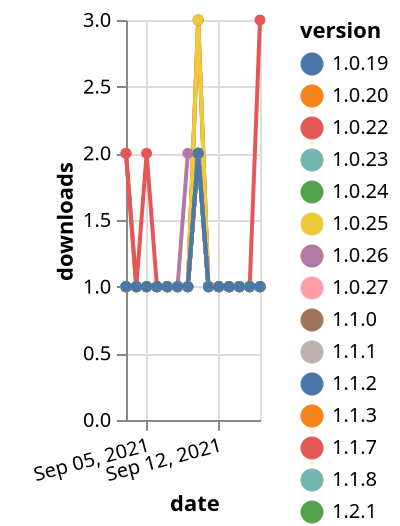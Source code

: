 {"$schema": "https://vega.github.io/schema/vega-lite/v5.json", "description": "A simple bar chart with embedded data.", "data": {"values": [{"date": "2021-09-03", "total": 200, "delta": 1, "version": "1.0.25"}, {"date": "2021-09-04", "total": 201, "delta": 1, "version": "1.0.25"}, {"date": "2021-09-05", "total": 202, "delta": 1, "version": "1.0.25"}, {"date": "2021-09-06", "total": 203, "delta": 1, "version": "1.0.25"}, {"date": "2021-09-07", "total": 204, "delta": 1, "version": "1.0.25"}, {"date": "2021-09-08", "total": 205, "delta": 1, "version": "1.0.25"}, {"date": "2021-09-09", "total": 206, "delta": 1, "version": "1.0.25"}, {"date": "2021-09-10", "total": 208, "delta": 2, "version": "1.0.25"}, {"date": "2021-09-11", "total": 209, "delta": 1, "version": "1.0.25"}, {"date": "2021-09-12", "total": 210, "delta": 1, "version": "1.0.25"}, {"date": "2021-09-13", "total": 211, "delta": 1, "version": "1.0.25"}, {"date": "2021-09-14", "total": 212, "delta": 1, "version": "1.0.25"}, {"date": "2021-09-15", "total": 213, "delta": 1, "version": "1.0.25"}, {"date": "2021-09-16", "total": 214, "delta": 1, "version": "1.0.25"}, {"date": "2021-09-03", "total": 202, "delta": 1, "version": "1.1.0"}, {"date": "2021-09-04", "total": 203, "delta": 1, "version": "1.1.0"}, {"date": "2021-09-05", "total": 204, "delta": 1, "version": "1.1.0"}, {"date": "2021-09-06", "total": 205, "delta": 1, "version": "1.1.0"}, {"date": "2021-09-07", "total": 206, "delta": 1, "version": "1.1.0"}, {"date": "2021-09-08", "total": 207, "delta": 1, "version": "1.1.0"}, {"date": "2021-09-09", "total": 208, "delta": 1, "version": "1.1.0"}, {"date": "2021-09-10", "total": 210, "delta": 2, "version": "1.1.0"}, {"date": "2021-09-11", "total": 211, "delta": 1, "version": "1.1.0"}, {"date": "2021-09-12", "total": 212, "delta": 1, "version": "1.1.0"}, {"date": "2021-09-13", "total": 213, "delta": 1, "version": "1.1.0"}, {"date": "2021-09-14", "total": 214, "delta": 1, "version": "1.1.0"}, {"date": "2021-09-15", "total": 215, "delta": 1, "version": "1.1.0"}, {"date": "2021-09-16", "total": 216, "delta": 1, "version": "1.1.0"}, {"date": "2021-09-03", "total": 188, "delta": 1, "version": "1.1.3"}, {"date": "2021-09-04", "total": 189, "delta": 1, "version": "1.1.3"}, {"date": "2021-09-05", "total": 190, "delta": 1, "version": "1.1.3"}, {"date": "2021-09-06", "total": 191, "delta": 1, "version": "1.1.3"}, {"date": "2021-09-07", "total": 192, "delta": 1, "version": "1.1.3"}, {"date": "2021-09-08", "total": 193, "delta": 1, "version": "1.1.3"}, {"date": "2021-09-09", "total": 194, "delta": 1, "version": "1.1.3"}, {"date": "2021-09-10", "total": 196, "delta": 2, "version": "1.1.3"}, {"date": "2021-09-11", "total": 197, "delta": 1, "version": "1.1.3"}, {"date": "2021-09-12", "total": 198, "delta": 1, "version": "1.1.3"}, {"date": "2021-09-13", "total": 199, "delta": 1, "version": "1.1.3"}, {"date": "2021-09-14", "total": 200, "delta": 1, "version": "1.1.3"}, {"date": "2021-09-15", "total": 201, "delta": 1, "version": "1.1.3"}, {"date": "2021-09-16", "total": 202, "delta": 1, "version": "1.1.3"}, {"date": "2021-09-03", "total": 168, "delta": 1, "version": "1.2.14"}, {"date": "2021-09-04", "total": 169, "delta": 1, "version": "1.2.14"}, {"date": "2021-09-05", "total": 170, "delta": 1, "version": "1.2.14"}, {"date": "2021-09-06", "total": 171, "delta": 1, "version": "1.2.14"}, {"date": "2021-09-07", "total": 172, "delta": 1, "version": "1.2.14"}, {"date": "2021-09-08", "total": 173, "delta": 1, "version": "1.2.14"}, {"date": "2021-09-09", "total": 174, "delta": 1, "version": "1.2.14"}, {"date": "2021-09-10", "total": 176, "delta": 2, "version": "1.2.14"}, {"date": "2021-09-11", "total": 177, "delta": 1, "version": "1.2.14"}, {"date": "2021-09-12", "total": 178, "delta": 1, "version": "1.2.14"}, {"date": "2021-09-13", "total": 179, "delta": 1, "version": "1.2.14"}, {"date": "2021-09-14", "total": 180, "delta": 1, "version": "1.2.14"}, {"date": "2021-09-15", "total": 181, "delta": 1, "version": "1.2.14"}, {"date": "2021-09-16", "total": 182, "delta": 1, "version": "1.2.14"}, {"date": "2021-09-03", "total": 339, "delta": 1, "version": "1.0.20"}, {"date": "2021-09-04", "total": 340, "delta": 1, "version": "1.0.20"}, {"date": "2021-09-05", "total": 341, "delta": 1, "version": "1.0.20"}, {"date": "2021-09-06", "total": 342, "delta": 1, "version": "1.0.20"}, {"date": "2021-09-07", "total": 343, "delta": 1, "version": "1.0.20"}, {"date": "2021-09-08", "total": 344, "delta": 1, "version": "1.0.20"}, {"date": "2021-09-09", "total": 345, "delta": 1, "version": "1.0.20"}, {"date": "2021-09-10", "total": 348, "delta": 3, "version": "1.0.20"}, {"date": "2021-09-11", "total": 349, "delta": 1, "version": "1.0.20"}, {"date": "2021-09-12", "total": 350, "delta": 1, "version": "1.0.20"}, {"date": "2021-09-13", "total": 351, "delta": 1, "version": "1.0.20"}, {"date": "2021-09-14", "total": 352, "delta": 1, "version": "1.0.20"}, {"date": "2021-09-15", "total": 353, "delta": 1, "version": "1.0.20"}, {"date": "2021-09-16", "total": 354, "delta": 1, "version": "1.0.20"}, {"date": "2021-09-03", "total": 184, "delta": 1, "version": "1.2.9"}, {"date": "2021-09-04", "total": 185, "delta": 1, "version": "1.2.9"}, {"date": "2021-09-05", "total": 186, "delta": 1, "version": "1.2.9"}, {"date": "2021-09-06", "total": 187, "delta": 1, "version": "1.2.9"}, {"date": "2021-09-07", "total": 188, "delta": 1, "version": "1.2.9"}, {"date": "2021-09-08", "total": 189, "delta": 1, "version": "1.2.9"}, {"date": "2021-09-09", "total": 190, "delta": 1, "version": "1.2.9"}, {"date": "2021-09-10", "total": 192, "delta": 2, "version": "1.2.9"}, {"date": "2021-09-11", "total": 193, "delta": 1, "version": "1.2.9"}, {"date": "2021-09-12", "total": 194, "delta": 1, "version": "1.2.9"}, {"date": "2021-09-13", "total": 195, "delta": 1, "version": "1.2.9"}, {"date": "2021-09-14", "total": 196, "delta": 1, "version": "1.2.9"}, {"date": "2021-09-15", "total": 197, "delta": 1, "version": "1.2.9"}, {"date": "2021-09-16", "total": 198, "delta": 1, "version": "1.2.9"}, {"date": "2021-09-03", "total": 189, "delta": 1, "version": "1.1.8"}, {"date": "2021-09-04", "total": 190, "delta": 1, "version": "1.1.8"}, {"date": "2021-09-05", "total": 191, "delta": 1, "version": "1.1.8"}, {"date": "2021-09-06", "total": 192, "delta": 1, "version": "1.1.8"}, {"date": "2021-09-07", "total": 193, "delta": 1, "version": "1.1.8"}, {"date": "2021-09-08", "total": 194, "delta": 1, "version": "1.1.8"}, {"date": "2021-09-09", "total": 195, "delta": 1, "version": "1.1.8"}, {"date": "2021-09-10", "total": 197, "delta": 2, "version": "1.1.8"}, {"date": "2021-09-11", "total": 198, "delta": 1, "version": "1.1.8"}, {"date": "2021-09-12", "total": 199, "delta": 1, "version": "1.1.8"}, {"date": "2021-09-13", "total": 200, "delta": 1, "version": "1.1.8"}, {"date": "2021-09-14", "total": 201, "delta": 1, "version": "1.1.8"}, {"date": "2021-09-15", "total": 202, "delta": 1, "version": "1.1.8"}, {"date": "2021-09-16", "total": 203, "delta": 1, "version": "1.1.8"}, {"date": "2021-09-03", "total": 205, "delta": 1, "version": "1.0.19"}, {"date": "2021-09-04", "total": 206, "delta": 1, "version": "1.0.19"}, {"date": "2021-09-05", "total": 207, "delta": 1, "version": "1.0.19"}, {"date": "2021-09-06", "total": 208, "delta": 1, "version": "1.0.19"}, {"date": "2021-09-07", "total": 209, "delta": 1, "version": "1.0.19"}, {"date": "2021-09-08", "total": 210, "delta": 1, "version": "1.0.19"}, {"date": "2021-09-09", "total": 211, "delta": 1, "version": "1.0.19"}, {"date": "2021-09-10", "total": 213, "delta": 2, "version": "1.0.19"}, {"date": "2021-09-11", "total": 214, "delta": 1, "version": "1.0.19"}, {"date": "2021-09-12", "total": 215, "delta": 1, "version": "1.0.19"}, {"date": "2021-09-13", "total": 216, "delta": 1, "version": "1.0.19"}, {"date": "2021-09-14", "total": 217, "delta": 1, "version": "1.0.19"}, {"date": "2021-09-15", "total": 218, "delta": 1, "version": "1.0.19"}, {"date": "2021-09-16", "total": 219, "delta": 1, "version": "1.0.19"}, {"date": "2021-09-03", "total": 194, "delta": 1, "version": "1.0.24"}, {"date": "2021-09-04", "total": 195, "delta": 1, "version": "1.0.24"}, {"date": "2021-09-05", "total": 196, "delta": 1, "version": "1.0.24"}, {"date": "2021-09-06", "total": 197, "delta": 1, "version": "1.0.24"}, {"date": "2021-09-07", "total": 198, "delta": 1, "version": "1.0.24"}, {"date": "2021-09-08", "total": 199, "delta": 1, "version": "1.0.24"}, {"date": "2021-09-09", "total": 200, "delta": 1, "version": "1.0.24"}, {"date": "2021-09-10", "total": 202, "delta": 2, "version": "1.0.24"}, {"date": "2021-09-11", "total": 203, "delta": 1, "version": "1.0.24"}, {"date": "2021-09-12", "total": 204, "delta": 1, "version": "1.0.24"}, {"date": "2021-09-13", "total": 205, "delta": 1, "version": "1.0.24"}, {"date": "2021-09-14", "total": 206, "delta": 1, "version": "1.0.24"}, {"date": "2021-09-15", "total": 207, "delta": 1, "version": "1.0.24"}, {"date": "2021-09-16", "total": 208, "delta": 1, "version": "1.0.24"}, {"date": "2021-09-03", "total": 187, "delta": 1, "version": "1.1.7"}, {"date": "2021-09-04", "total": 188, "delta": 1, "version": "1.1.7"}, {"date": "2021-09-05", "total": 189, "delta": 1, "version": "1.1.7"}, {"date": "2021-09-06", "total": 190, "delta": 1, "version": "1.1.7"}, {"date": "2021-09-07", "total": 191, "delta": 1, "version": "1.1.7"}, {"date": "2021-09-08", "total": 192, "delta": 1, "version": "1.1.7"}, {"date": "2021-09-09", "total": 193, "delta": 1, "version": "1.1.7"}, {"date": "2021-09-10", "total": 195, "delta": 2, "version": "1.1.7"}, {"date": "2021-09-11", "total": 196, "delta": 1, "version": "1.1.7"}, {"date": "2021-09-12", "total": 197, "delta": 1, "version": "1.1.7"}, {"date": "2021-09-13", "total": 198, "delta": 1, "version": "1.1.7"}, {"date": "2021-09-14", "total": 199, "delta": 1, "version": "1.1.7"}, {"date": "2021-09-15", "total": 200, "delta": 1, "version": "1.1.7"}, {"date": "2021-09-16", "total": 201, "delta": 1, "version": "1.1.7"}, {"date": "2021-09-03", "total": 191, "delta": 2, "version": "1.2.19"}, {"date": "2021-09-04", "total": 192, "delta": 1, "version": "1.2.19"}, {"date": "2021-09-05", "total": 194, "delta": 2, "version": "1.2.19"}, {"date": "2021-09-06", "total": 195, "delta": 1, "version": "1.2.19"}, {"date": "2021-09-07", "total": 196, "delta": 1, "version": "1.2.19"}, {"date": "2021-09-08", "total": 197, "delta": 1, "version": "1.2.19"}, {"date": "2021-09-09", "total": 198, "delta": 1, "version": "1.2.19"}, {"date": "2021-09-10", "total": 201, "delta": 3, "version": "1.2.19"}, {"date": "2021-09-11", "total": 202, "delta": 1, "version": "1.2.19"}, {"date": "2021-09-12", "total": 203, "delta": 1, "version": "1.2.19"}, {"date": "2021-09-13", "total": 204, "delta": 1, "version": "1.2.19"}, {"date": "2021-09-14", "total": 205, "delta": 1, "version": "1.2.19"}, {"date": "2021-09-15", "total": 206, "delta": 1, "version": "1.2.19"}, {"date": "2021-09-16", "total": 209, "delta": 3, "version": "1.2.19"}, {"date": "2021-09-03", "total": 202, "delta": 1, "version": "1.0.26"}, {"date": "2021-09-04", "total": 203, "delta": 1, "version": "1.0.26"}, {"date": "2021-09-05", "total": 204, "delta": 1, "version": "1.0.26"}, {"date": "2021-09-06", "total": 205, "delta": 1, "version": "1.0.26"}, {"date": "2021-09-07", "total": 206, "delta": 1, "version": "1.0.26"}, {"date": "2021-09-08", "total": 207, "delta": 1, "version": "1.0.26"}, {"date": "2021-09-09", "total": 209, "delta": 2, "version": "1.0.26"}, {"date": "2021-09-10", "total": 211, "delta": 2, "version": "1.0.26"}, {"date": "2021-09-11", "total": 212, "delta": 1, "version": "1.0.26"}, {"date": "2021-09-12", "total": 213, "delta": 1, "version": "1.0.26"}, {"date": "2021-09-13", "total": 214, "delta": 1, "version": "1.0.26"}, {"date": "2021-09-14", "total": 215, "delta": 1, "version": "1.0.26"}, {"date": "2021-09-15", "total": 216, "delta": 1, "version": "1.0.26"}, {"date": "2021-09-16", "total": 217, "delta": 1, "version": "1.0.26"}, {"date": "2021-09-03", "total": 265, "delta": 1, "version": "1.2.10"}, {"date": "2021-09-04", "total": 266, "delta": 1, "version": "1.2.10"}, {"date": "2021-09-05", "total": 267, "delta": 1, "version": "1.2.10"}, {"date": "2021-09-06", "total": 268, "delta": 1, "version": "1.2.10"}, {"date": "2021-09-07", "total": 269, "delta": 1, "version": "1.2.10"}, {"date": "2021-09-08", "total": 270, "delta": 1, "version": "1.2.10"}, {"date": "2021-09-09", "total": 271, "delta": 1, "version": "1.2.10"}, {"date": "2021-09-10", "total": 274, "delta": 3, "version": "1.2.10"}, {"date": "2021-09-11", "total": 275, "delta": 1, "version": "1.2.10"}, {"date": "2021-09-12", "total": 276, "delta": 1, "version": "1.2.10"}, {"date": "2021-09-13", "total": 277, "delta": 1, "version": "1.2.10"}, {"date": "2021-09-14", "total": 278, "delta": 1, "version": "1.2.10"}, {"date": "2021-09-15", "total": 279, "delta": 1, "version": "1.2.10"}, {"date": "2021-09-16", "total": 280, "delta": 1, "version": "1.2.10"}, {"date": "2021-09-03", "total": 176, "delta": 1, "version": "1.2.3"}, {"date": "2021-09-04", "total": 177, "delta": 1, "version": "1.2.3"}, {"date": "2021-09-05", "total": 178, "delta": 1, "version": "1.2.3"}, {"date": "2021-09-06", "total": 179, "delta": 1, "version": "1.2.3"}, {"date": "2021-09-07", "total": 180, "delta": 1, "version": "1.2.3"}, {"date": "2021-09-08", "total": 181, "delta": 1, "version": "1.2.3"}, {"date": "2021-09-09", "total": 182, "delta": 1, "version": "1.2.3"}, {"date": "2021-09-10", "total": 184, "delta": 2, "version": "1.2.3"}, {"date": "2021-09-11", "total": 185, "delta": 1, "version": "1.2.3"}, {"date": "2021-09-12", "total": 186, "delta": 1, "version": "1.2.3"}, {"date": "2021-09-13", "total": 187, "delta": 1, "version": "1.2.3"}, {"date": "2021-09-14", "total": 188, "delta": 1, "version": "1.2.3"}, {"date": "2021-09-15", "total": 189, "delta": 1, "version": "1.2.3"}, {"date": "2021-09-16", "total": 190, "delta": 1, "version": "1.2.3"}, {"date": "2021-09-03", "total": 202, "delta": 1, "version": "1.0.27"}, {"date": "2021-09-04", "total": 203, "delta": 1, "version": "1.0.27"}, {"date": "2021-09-05", "total": 204, "delta": 1, "version": "1.0.27"}, {"date": "2021-09-06", "total": 205, "delta": 1, "version": "1.0.27"}, {"date": "2021-09-07", "total": 206, "delta": 1, "version": "1.0.27"}, {"date": "2021-09-08", "total": 207, "delta": 1, "version": "1.0.27"}, {"date": "2021-09-09", "total": 208, "delta": 1, "version": "1.0.27"}, {"date": "2021-09-10", "total": 210, "delta": 2, "version": "1.0.27"}, {"date": "2021-09-11", "total": 211, "delta": 1, "version": "1.0.27"}, {"date": "2021-09-12", "total": 212, "delta": 1, "version": "1.0.27"}, {"date": "2021-09-13", "total": 213, "delta": 1, "version": "1.0.27"}, {"date": "2021-09-14", "total": 214, "delta": 1, "version": "1.0.27"}, {"date": "2021-09-15", "total": 215, "delta": 1, "version": "1.0.27"}, {"date": "2021-09-16", "total": 216, "delta": 1, "version": "1.0.27"}, {"date": "2021-09-03", "total": 183, "delta": 1, "version": "1.1.2"}, {"date": "2021-09-04", "total": 184, "delta": 1, "version": "1.1.2"}, {"date": "2021-09-05", "total": 185, "delta": 1, "version": "1.1.2"}, {"date": "2021-09-06", "total": 186, "delta": 1, "version": "1.1.2"}, {"date": "2021-09-07", "total": 187, "delta": 1, "version": "1.1.2"}, {"date": "2021-09-08", "total": 188, "delta": 1, "version": "1.1.2"}, {"date": "2021-09-09", "total": 189, "delta": 1, "version": "1.1.2"}, {"date": "2021-09-10", "total": 191, "delta": 2, "version": "1.1.2"}, {"date": "2021-09-11", "total": 192, "delta": 1, "version": "1.1.2"}, {"date": "2021-09-12", "total": 193, "delta": 1, "version": "1.1.2"}, {"date": "2021-09-13", "total": 194, "delta": 1, "version": "1.1.2"}, {"date": "2021-09-14", "total": 195, "delta": 1, "version": "1.1.2"}, {"date": "2021-09-15", "total": 196, "delta": 1, "version": "1.1.2"}, {"date": "2021-09-16", "total": 197, "delta": 1, "version": "1.1.2"}, {"date": "2021-09-03", "total": 141, "delta": 1, "version": "1.2.18"}, {"date": "2021-09-04", "total": 142, "delta": 1, "version": "1.2.18"}, {"date": "2021-09-05", "total": 143, "delta": 1, "version": "1.2.18"}, {"date": "2021-09-06", "total": 144, "delta": 1, "version": "1.2.18"}, {"date": "2021-09-07", "total": 145, "delta": 1, "version": "1.2.18"}, {"date": "2021-09-08", "total": 146, "delta": 1, "version": "1.2.18"}, {"date": "2021-09-09", "total": 147, "delta": 1, "version": "1.2.18"}, {"date": "2021-09-10", "total": 149, "delta": 2, "version": "1.2.18"}, {"date": "2021-09-11", "total": 150, "delta": 1, "version": "1.2.18"}, {"date": "2021-09-12", "total": 151, "delta": 1, "version": "1.2.18"}, {"date": "2021-09-13", "total": 152, "delta": 1, "version": "1.2.18"}, {"date": "2021-09-14", "total": 153, "delta": 1, "version": "1.2.18"}, {"date": "2021-09-15", "total": 154, "delta": 1, "version": "1.2.18"}, {"date": "2021-09-16", "total": 155, "delta": 1, "version": "1.2.18"}, {"date": "2021-09-03", "total": 189, "delta": 1, "version": "1.0.23"}, {"date": "2021-09-04", "total": 190, "delta": 1, "version": "1.0.23"}, {"date": "2021-09-05", "total": 191, "delta": 1, "version": "1.0.23"}, {"date": "2021-09-06", "total": 192, "delta": 1, "version": "1.0.23"}, {"date": "2021-09-07", "total": 193, "delta": 1, "version": "1.0.23"}, {"date": "2021-09-08", "total": 194, "delta": 1, "version": "1.0.23"}, {"date": "2021-09-09", "total": 195, "delta": 1, "version": "1.0.23"}, {"date": "2021-09-10", "total": 197, "delta": 2, "version": "1.0.23"}, {"date": "2021-09-11", "total": 198, "delta": 1, "version": "1.0.23"}, {"date": "2021-09-12", "total": 199, "delta": 1, "version": "1.0.23"}, {"date": "2021-09-13", "total": 200, "delta": 1, "version": "1.0.23"}, {"date": "2021-09-14", "total": 201, "delta": 1, "version": "1.0.23"}, {"date": "2021-09-15", "total": 202, "delta": 1, "version": "1.0.23"}, {"date": "2021-09-16", "total": 203, "delta": 1, "version": "1.0.23"}, {"date": "2021-09-03", "total": 179, "delta": 1, "version": "1.2.12"}, {"date": "2021-09-04", "total": 180, "delta": 1, "version": "1.2.12"}, {"date": "2021-09-05", "total": 181, "delta": 1, "version": "1.2.12"}, {"date": "2021-09-06", "total": 182, "delta": 1, "version": "1.2.12"}, {"date": "2021-09-07", "total": 183, "delta": 1, "version": "1.2.12"}, {"date": "2021-09-08", "total": 184, "delta": 1, "version": "1.2.12"}, {"date": "2021-09-09", "total": 185, "delta": 1, "version": "1.2.12"}, {"date": "2021-09-10", "total": 187, "delta": 2, "version": "1.2.12"}, {"date": "2021-09-11", "total": 188, "delta": 1, "version": "1.2.12"}, {"date": "2021-09-12", "total": 189, "delta": 1, "version": "1.2.12"}, {"date": "2021-09-13", "total": 190, "delta": 1, "version": "1.2.12"}, {"date": "2021-09-14", "total": 191, "delta": 1, "version": "1.2.12"}, {"date": "2021-09-15", "total": 192, "delta": 1, "version": "1.2.12"}, {"date": "2021-09-16", "total": 193, "delta": 1, "version": "1.2.12"}, {"date": "2021-09-03", "total": 180, "delta": 1, "version": "1.2.1"}, {"date": "2021-09-04", "total": 181, "delta": 1, "version": "1.2.1"}, {"date": "2021-09-05", "total": 182, "delta": 1, "version": "1.2.1"}, {"date": "2021-09-06", "total": 183, "delta": 1, "version": "1.2.1"}, {"date": "2021-09-07", "total": 184, "delta": 1, "version": "1.2.1"}, {"date": "2021-09-08", "total": 185, "delta": 1, "version": "1.2.1"}, {"date": "2021-09-09", "total": 186, "delta": 1, "version": "1.2.1"}, {"date": "2021-09-10", "total": 188, "delta": 2, "version": "1.2.1"}, {"date": "2021-09-11", "total": 189, "delta": 1, "version": "1.2.1"}, {"date": "2021-09-12", "total": 190, "delta": 1, "version": "1.2.1"}, {"date": "2021-09-13", "total": 191, "delta": 1, "version": "1.2.1"}, {"date": "2021-09-14", "total": 192, "delta": 1, "version": "1.2.1"}, {"date": "2021-09-15", "total": 193, "delta": 1, "version": "1.2.1"}, {"date": "2021-09-16", "total": 194, "delta": 1, "version": "1.2.1"}, {"date": "2021-09-03", "total": 139, "delta": 1, "version": "1.2.15"}, {"date": "2021-09-04", "total": 140, "delta": 1, "version": "1.2.15"}, {"date": "2021-09-05", "total": 141, "delta": 1, "version": "1.2.15"}, {"date": "2021-09-06", "total": 142, "delta": 1, "version": "1.2.15"}, {"date": "2021-09-07", "total": 143, "delta": 1, "version": "1.2.15"}, {"date": "2021-09-08", "total": 144, "delta": 1, "version": "1.2.15"}, {"date": "2021-09-09", "total": 145, "delta": 1, "version": "1.2.15"}, {"date": "2021-09-10", "total": 147, "delta": 2, "version": "1.2.15"}, {"date": "2021-09-11", "total": 148, "delta": 1, "version": "1.2.15"}, {"date": "2021-09-12", "total": 149, "delta": 1, "version": "1.2.15"}, {"date": "2021-09-13", "total": 150, "delta": 1, "version": "1.2.15"}, {"date": "2021-09-14", "total": 151, "delta": 1, "version": "1.2.15"}, {"date": "2021-09-15", "total": 152, "delta": 1, "version": "1.2.15"}, {"date": "2021-09-16", "total": 153, "delta": 1, "version": "1.2.15"}, {"date": "2021-09-03", "total": 199, "delta": 2, "version": "1.0.22"}, {"date": "2021-09-04", "total": 200, "delta": 1, "version": "1.0.22"}, {"date": "2021-09-05", "total": 201, "delta": 1, "version": "1.0.22"}, {"date": "2021-09-06", "total": 202, "delta": 1, "version": "1.0.22"}, {"date": "2021-09-07", "total": 203, "delta": 1, "version": "1.0.22"}, {"date": "2021-09-08", "total": 204, "delta": 1, "version": "1.0.22"}, {"date": "2021-09-09", "total": 205, "delta": 1, "version": "1.0.22"}, {"date": "2021-09-10", "total": 207, "delta": 2, "version": "1.0.22"}, {"date": "2021-09-11", "total": 208, "delta": 1, "version": "1.0.22"}, {"date": "2021-09-12", "total": 209, "delta": 1, "version": "1.0.22"}, {"date": "2021-09-13", "total": 210, "delta": 1, "version": "1.0.22"}, {"date": "2021-09-14", "total": 211, "delta": 1, "version": "1.0.22"}, {"date": "2021-09-15", "total": 212, "delta": 1, "version": "1.0.22"}, {"date": "2021-09-16", "total": 213, "delta": 1, "version": "1.0.22"}, {"date": "2021-09-03", "total": 169, "delta": 1, "version": "1.2.6"}, {"date": "2021-09-04", "total": 170, "delta": 1, "version": "1.2.6"}, {"date": "2021-09-05", "total": 171, "delta": 1, "version": "1.2.6"}, {"date": "2021-09-06", "total": 172, "delta": 1, "version": "1.2.6"}, {"date": "2021-09-07", "total": 173, "delta": 1, "version": "1.2.6"}, {"date": "2021-09-08", "total": 174, "delta": 1, "version": "1.2.6"}, {"date": "2021-09-09", "total": 175, "delta": 1, "version": "1.2.6"}, {"date": "2021-09-10", "total": 177, "delta": 2, "version": "1.2.6"}, {"date": "2021-09-11", "total": 178, "delta": 1, "version": "1.2.6"}, {"date": "2021-09-12", "total": 179, "delta": 1, "version": "1.2.6"}, {"date": "2021-09-13", "total": 180, "delta": 1, "version": "1.2.6"}, {"date": "2021-09-14", "total": 181, "delta": 1, "version": "1.2.6"}, {"date": "2021-09-15", "total": 182, "delta": 1, "version": "1.2.6"}, {"date": "2021-09-16", "total": 183, "delta": 1, "version": "1.2.6"}, {"date": "2021-09-03", "total": 187, "delta": 1, "version": "1.1.1"}, {"date": "2021-09-04", "total": 188, "delta": 1, "version": "1.1.1"}, {"date": "2021-09-05", "total": 189, "delta": 1, "version": "1.1.1"}, {"date": "2021-09-06", "total": 190, "delta": 1, "version": "1.1.1"}, {"date": "2021-09-07", "total": 191, "delta": 1, "version": "1.1.1"}, {"date": "2021-09-08", "total": 192, "delta": 1, "version": "1.1.1"}, {"date": "2021-09-09", "total": 193, "delta": 1, "version": "1.1.1"}, {"date": "2021-09-10", "total": 195, "delta": 2, "version": "1.1.1"}, {"date": "2021-09-11", "total": 196, "delta": 1, "version": "1.1.1"}, {"date": "2021-09-12", "total": 197, "delta": 1, "version": "1.1.1"}, {"date": "2021-09-13", "total": 198, "delta": 1, "version": "1.1.1"}, {"date": "2021-09-14", "total": 199, "delta": 1, "version": "1.1.1"}, {"date": "2021-09-15", "total": 200, "delta": 1, "version": "1.1.1"}, {"date": "2021-09-16", "total": 201, "delta": 1, "version": "1.1.1"}, {"date": "2021-09-03", "total": 173, "delta": 1, "version": "1.2.11"}, {"date": "2021-09-04", "total": 174, "delta": 1, "version": "1.2.11"}, {"date": "2021-09-05", "total": 175, "delta": 1, "version": "1.2.11"}, {"date": "2021-09-06", "total": 176, "delta": 1, "version": "1.2.11"}, {"date": "2021-09-07", "total": 177, "delta": 1, "version": "1.2.11"}, {"date": "2021-09-08", "total": 178, "delta": 1, "version": "1.2.11"}, {"date": "2021-09-09", "total": 179, "delta": 1, "version": "1.2.11"}, {"date": "2021-09-10", "total": 181, "delta": 2, "version": "1.2.11"}, {"date": "2021-09-11", "total": 182, "delta": 1, "version": "1.2.11"}, {"date": "2021-09-12", "total": 183, "delta": 1, "version": "1.2.11"}, {"date": "2021-09-13", "total": 184, "delta": 1, "version": "1.2.11"}, {"date": "2021-09-14", "total": 185, "delta": 1, "version": "1.2.11"}, {"date": "2021-09-15", "total": 186, "delta": 1, "version": "1.2.11"}, {"date": "2021-09-16", "total": 187, "delta": 1, "version": "1.2.11"}, {"date": "2021-09-03", "total": 177, "delta": 1, "version": "1.2.4"}, {"date": "2021-09-04", "total": 178, "delta": 1, "version": "1.2.4"}, {"date": "2021-09-05", "total": 179, "delta": 1, "version": "1.2.4"}, {"date": "2021-09-06", "total": 180, "delta": 1, "version": "1.2.4"}, {"date": "2021-09-07", "total": 181, "delta": 1, "version": "1.2.4"}, {"date": "2021-09-08", "total": 182, "delta": 1, "version": "1.2.4"}, {"date": "2021-09-09", "total": 183, "delta": 1, "version": "1.2.4"}, {"date": "2021-09-10", "total": 185, "delta": 2, "version": "1.2.4"}, {"date": "2021-09-11", "total": 186, "delta": 1, "version": "1.2.4"}, {"date": "2021-09-12", "total": 187, "delta": 1, "version": "1.2.4"}, {"date": "2021-09-13", "total": 188, "delta": 1, "version": "1.2.4"}, {"date": "2021-09-14", "total": 189, "delta": 1, "version": "1.2.4"}, {"date": "2021-09-15", "total": 190, "delta": 1, "version": "1.2.4"}, {"date": "2021-09-16", "total": 191, "delta": 1, "version": "1.2.4"}, {"date": "2021-09-03", "total": 144, "delta": 1, "version": "1.2.16"}, {"date": "2021-09-04", "total": 145, "delta": 1, "version": "1.2.16"}, {"date": "2021-09-05", "total": 146, "delta": 1, "version": "1.2.16"}, {"date": "2021-09-06", "total": 147, "delta": 1, "version": "1.2.16"}, {"date": "2021-09-07", "total": 148, "delta": 1, "version": "1.2.16"}, {"date": "2021-09-08", "total": 149, "delta": 1, "version": "1.2.16"}, {"date": "2021-09-09", "total": 150, "delta": 1, "version": "1.2.16"}, {"date": "2021-09-10", "total": 152, "delta": 2, "version": "1.2.16"}, {"date": "2021-09-11", "total": 153, "delta": 1, "version": "1.2.16"}, {"date": "2021-09-12", "total": 154, "delta": 1, "version": "1.2.16"}, {"date": "2021-09-13", "total": 155, "delta": 1, "version": "1.2.16"}, {"date": "2021-09-14", "total": 156, "delta": 1, "version": "1.2.16"}, {"date": "2021-09-15", "total": 157, "delta": 1, "version": "1.2.16"}, {"date": "2021-09-16", "total": 158, "delta": 1, "version": "1.2.16"}]}, "width": "container", "mark": {"type": "line", "point": {"filled": true}}, "encoding": {"x": {"field": "date", "type": "temporal", "timeUnit": "yearmonthdate", "title": "date", "axis": {"labelAngle": -15}}, "y": {"field": "delta", "type": "quantitative", "title": "downloads"}, "color": {"field": "version", "type": "nominal"}, "tooltip": {"field": "delta"}}}